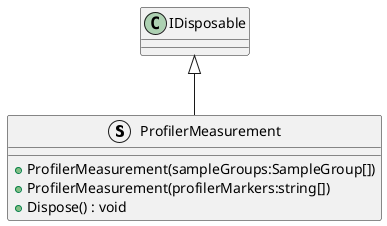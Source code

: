 @startuml
struct ProfilerMeasurement {
    + ProfilerMeasurement(sampleGroups:SampleGroup[])
    + ProfilerMeasurement(profilerMarkers:string[])
    + Dispose() : void
}
IDisposable <|-- ProfilerMeasurement
@enduml
